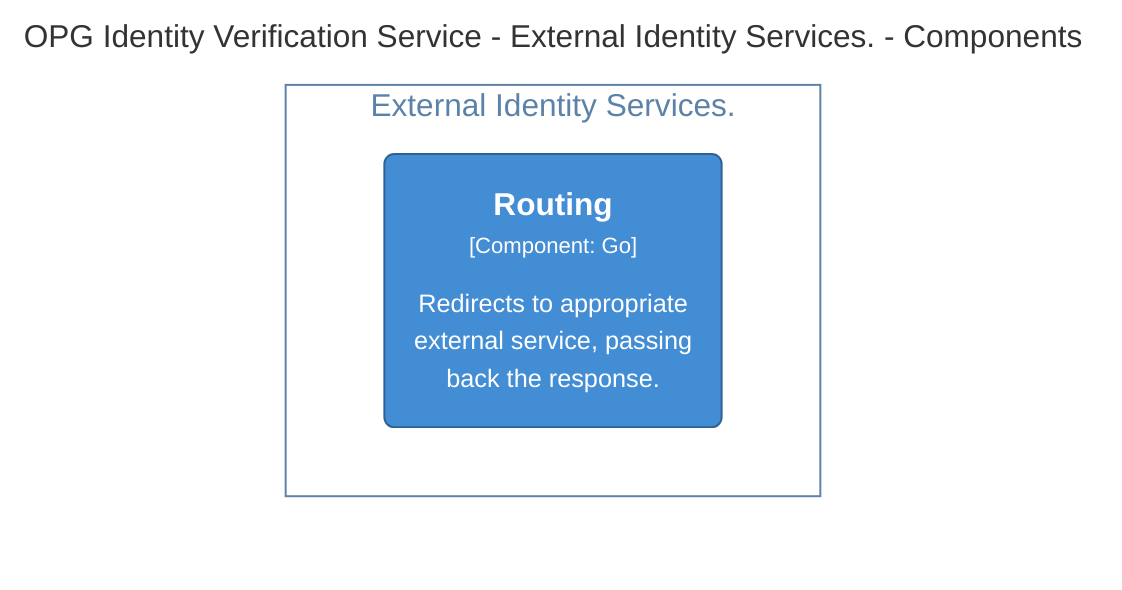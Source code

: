 graph TB
  linkStyle default fill:#ffffff

  subgraph diagram [OPG Identity Verification Service - External Identity Services. - Components]
    style diagram fill:#ffffff,stroke:#ffffff

    subgraph 27 [External Identity Services.]
      style 27 fill:#ffffff,stroke:#5d82a8,color:#5d82a8

      28("<div style='font-weight: bold'>Routing</div><div style='font-size: 70%; margin-top: 0px'>[Component: Go]</div><div style='font-size: 80%; margin-top:10px'>Redirects to appropriate<br />external service, passing<br />back the response.</div>")
      style 28 fill:#438dd5,stroke:#2e6295,color:#ffffff
    end

  end